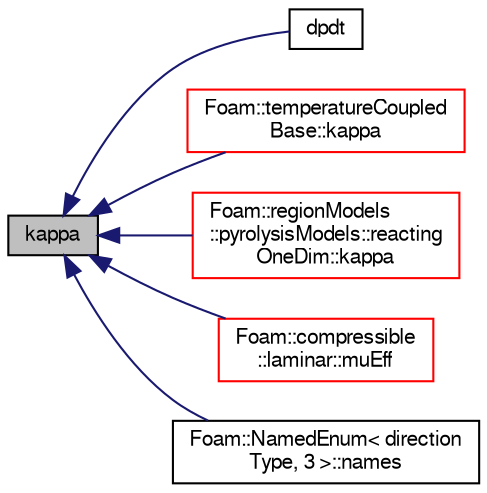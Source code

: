 digraph "kappa"
{
  bgcolor="transparent";
  edge [fontname="FreeSans",fontsize="10",labelfontname="FreeSans",labelfontsize="10"];
  node [fontname="FreeSans",fontsize="10",shape=record];
  rankdir="LR";
  Node1598 [label="kappa",height=0.2,width=0.4,color="black", fillcolor="grey75", style="filled", fontcolor="black"];
  Node1598 -> Node1599 [dir="back",color="midnightblue",fontsize="10",style="solid",fontname="FreeSans"];
  Node1599 [label="dpdt",height=0.2,width=0.4,color="black",URL="$a29734.html#a0e4e637e8932a391cf4a45df07c3a170",tooltip="Should the dpdt term be included in the enthalpy equation. "];
  Node1598 -> Node1600 [dir="back",color="midnightblue",fontsize="10",style="solid",fontname="FreeSans"];
  Node1600 [label="Foam::temperatureCoupled\lBase::kappa",height=0.2,width=0.4,color="red",URL="$a30786.html#adbad3ddac3d957ac2b2c8d2b91a93de6",tooltip="Given patch temperature calculate corresponding K field. "];
  Node1598 -> Node1613 [dir="back",color="midnightblue",fontsize="10",style="solid",fontname="FreeSans"];
  Node1613 [label="Foam::regionModels\l::pyrolysisModels::reacting\lOneDim::kappa",height=0.2,width=0.4,color="red",URL="$a28978.html#a2b919c61cb95af34db6fa7946be5ad2d",tooltip="Return the region thermal conductivity [W/m/k]. "];
  Node1598 -> Node1619 [dir="back",color="midnightblue",fontsize="10",style="solid",fontname="FreeSans"];
  Node1619 [label="Foam::compressible\l::laminar::muEff",height=0.2,width=0.4,color="red",URL="$a30814.html#aa206832eff83026a00ef917343447f26",tooltip="Return the effective viscosity, i.e. the laminar viscosity. "];
  Node1598 -> Node1621 [dir="back",color="midnightblue",fontsize="10",style="solid",fontname="FreeSans"];
  Node1621 [label="Foam::NamedEnum\< direction\lType, 3 \>::names",height=0.2,width=0.4,color="black",URL="$a25998.html#a7350da3a0edd92cd11e6c479c9967dc8"];
}
